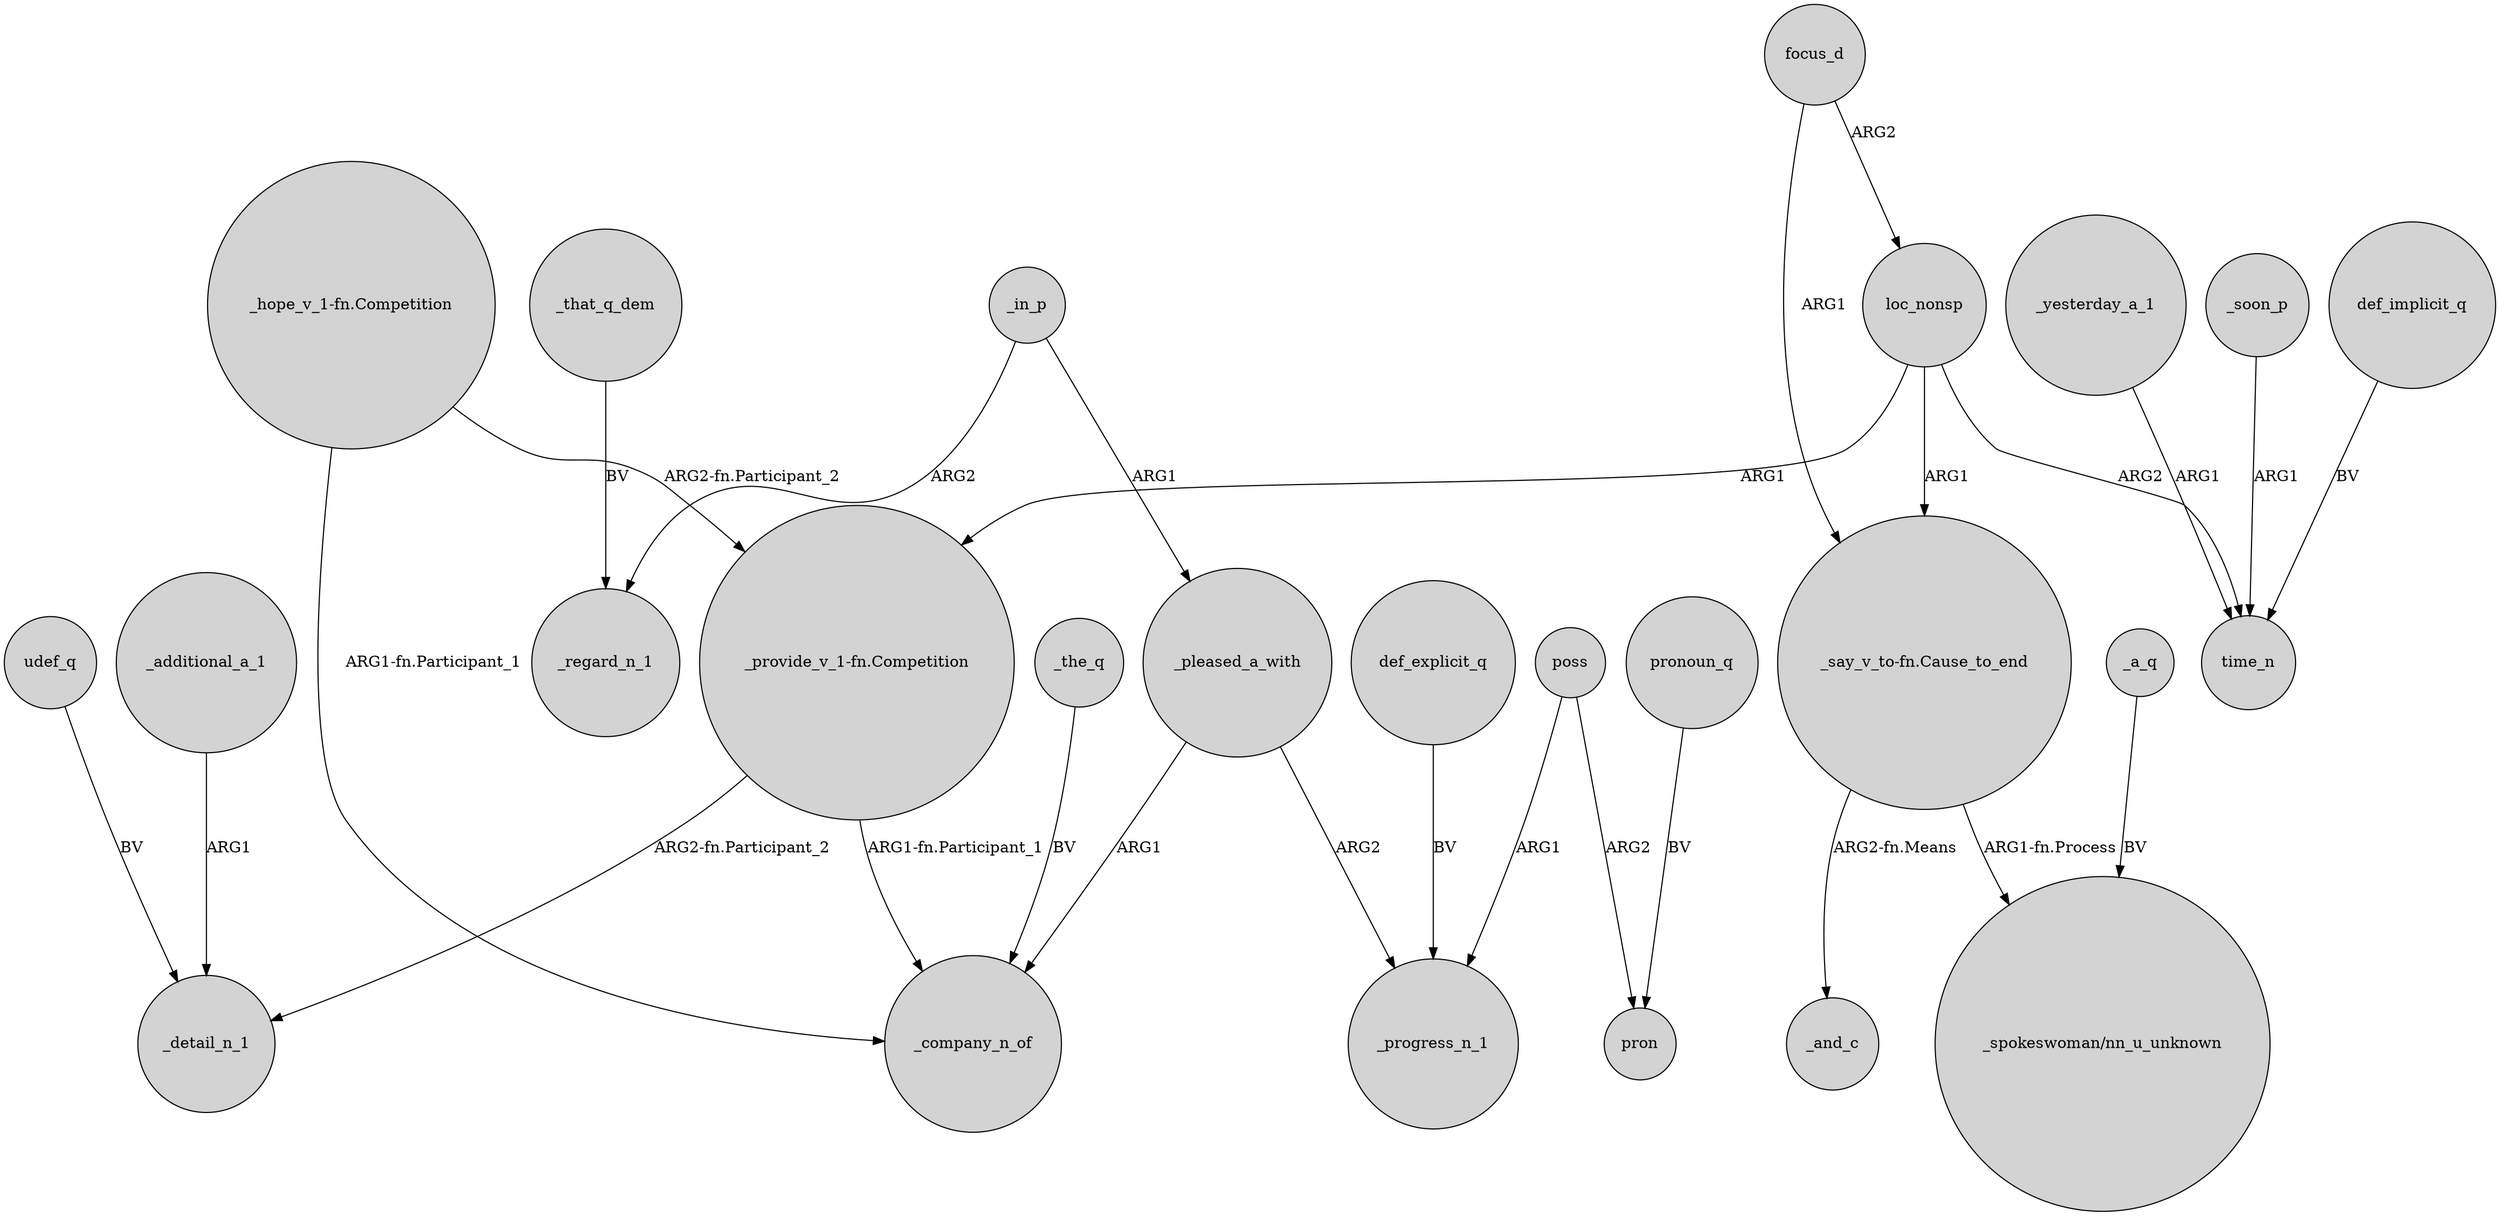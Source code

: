 digraph {
	node [shape=circle style=filled]
	_additional_a_1 -> _detail_n_1 [label=ARG1]
	poss -> _progress_n_1 [label=ARG1]
	"_say_v_to-fn.Cause_to_end" -> _and_c [label="ARG2-fn.Means"]
	_a_q -> "_spokeswoman/nn_u_unknown" [label=BV]
	focus_d -> "_say_v_to-fn.Cause_to_end" [label=ARG1]
	loc_nonsp -> "_say_v_to-fn.Cause_to_end" [label=ARG1]
	"_say_v_to-fn.Cause_to_end" -> "_spokeswoman/nn_u_unknown" [label="ARG1-fn.Process"]
	_in_p -> _regard_n_1 [label=ARG2]
	_yesterday_a_1 -> time_n [label=ARG1]
	udef_q -> _detail_n_1 [label=BV]
	focus_d -> loc_nonsp [label=ARG2]
	"_hope_v_1-fn.Competition" -> "_provide_v_1-fn.Competition" [label="ARG2-fn.Participant_2"]
	_that_q_dem -> _regard_n_1 [label=BV]
	pronoun_q -> pron [label=BV]
	poss -> pron [label=ARG2]
	_soon_p -> time_n [label=ARG1]
	"_provide_v_1-fn.Competition" -> _company_n_of [label="ARG1-fn.Participant_1"]
	"_hope_v_1-fn.Competition" -> _company_n_of [label="ARG1-fn.Participant_1"]
	_pleased_a_with -> _progress_n_1 [label=ARG2]
	_pleased_a_with -> _company_n_of [label=ARG1]
	loc_nonsp -> "_provide_v_1-fn.Competition" [label=ARG1]
	def_explicit_q -> _progress_n_1 [label=BV]
	loc_nonsp -> time_n [label=ARG2]
	"_provide_v_1-fn.Competition" -> _detail_n_1 [label="ARG2-fn.Participant_2"]
	_the_q -> _company_n_of [label=BV]
	def_implicit_q -> time_n [label=BV]
	_in_p -> _pleased_a_with [label=ARG1]
}
